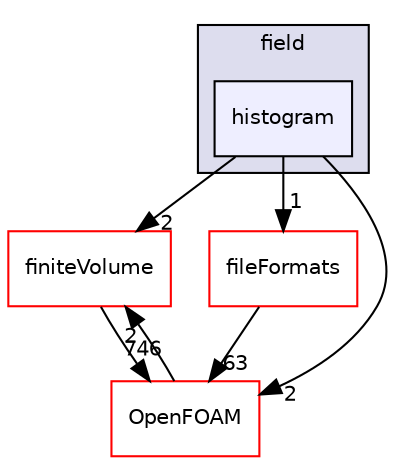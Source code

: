 digraph "src/postProcessing/functionObjects/field/histogram" {
  bgcolor=transparent;
  compound=true
  node [ fontsize="10", fontname="Helvetica"];
  edge [ labelfontsize="10", labelfontname="Helvetica"];
  subgraph clusterdir_efb3ad8e9cbb3414a44ef268cb98c0b2 {
    graph [ bgcolor="#ddddee", pencolor="black", label="field" fontname="Helvetica", fontsize="10", URL="dir_efb3ad8e9cbb3414a44ef268cb98c0b2.html"]
  dir_64530f780f76fa2eb928c243c21162ae [shape=box, label="histogram", style="filled", fillcolor="#eeeeff", pencolor="black", URL="dir_64530f780f76fa2eb928c243c21162ae.html"];
  }
  dir_9bd15774b555cf7259a6fa18f99fe99b [shape=box label="finiteVolume" color="red" URL="dir_9bd15774b555cf7259a6fa18f99fe99b.html"];
  dir_b05602f37bb521a7142c0a3e200b5f35 [shape=box label="fileFormats" color="red" URL="dir_b05602f37bb521a7142c0a3e200b5f35.html"];
  dir_c5473ff19b20e6ec4dfe5c310b3778a8 [shape=box label="OpenFOAM" color="red" URL="dir_c5473ff19b20e6ec4dfe5c310b3778a8.html"];
  dir_9bd15774b555cf7259a6fa18f99fe99b->dir_c5473ff19b20e6ec4dfe5c310b3778a8 [headlabel="746", labeldistance=1.5 headhref="dir_000897_001897.html"];
  dir_b05602f37bb521a7142c0a3e200b5f35->dir_c5473ff19b20e6ec4dfe5c310b3778a8 [headlabel="63", labeldistance=1.5 headhref="dir_000884_001897.html"];
  dir_64530f780f76fa2eb928c243c21162ae->dir_9bd15774b555cf7259a6fa18f99fe99b [headlabel="2", labeldistance=1.5 headhref="dir_002490_000897.html"];
  dir_64530f780f76fa2eb928c243c21162ae->dir_b05602f37bb521a7142c0a3e200b5f35 [headlabel="1", labeldistance=1.5 headhref="dir_002490_000884.html"];
  dir_64530f780f76fa2eb928c243c21162ae->dir_c5473ff19b20e6ec4dfe5c310b3778a8 [headlabel="2", labeldistance=1.5 headhref="dir_002490_001897.html"];
  dir_c5473ff19b20e6ec4dfe5c310b3778a8->dir_9bd15774b555cf7259a6fa18f99fe99b [headlabel="2", labeldistance=1.5 headhref="dir_001897_000897.html"];
}
